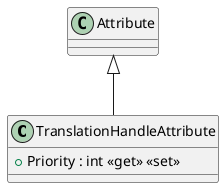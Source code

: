 @startuml
class TranslationHandleAttribute {
    + Priority : int <<get>> <<set>>
}
Attribute <|-- TranslationHandleAttribute
@enduml
